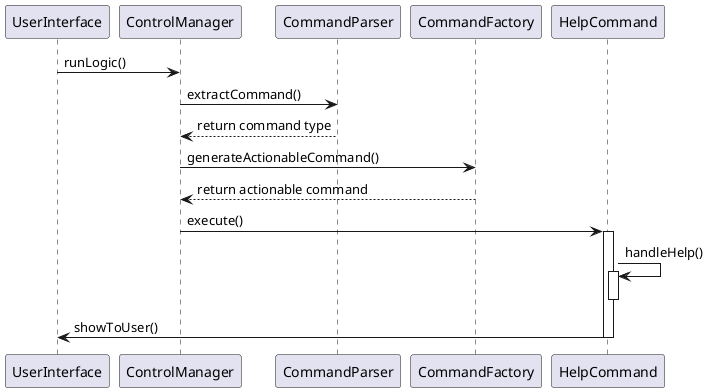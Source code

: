 @startuml
UserInterface -> ControlManager: runLogic()
ControlManager -> CommandParser: extractCommand()

CommandParser --> ControlManager: return command type

ControlManager -> CommandFactory: generateActionableCommand()
CommandFactory --> ControlManager: return actionable command


ControlManager -> HelpCommand: execute()
activate HelpCommand
HelpCommand -> HelpCommand: handleHelp()
activate HelpCommand
deactivate HelpCommand
HelpCommand -> UserInterface: showToUser()
deactivate HelpCommand

@enduml